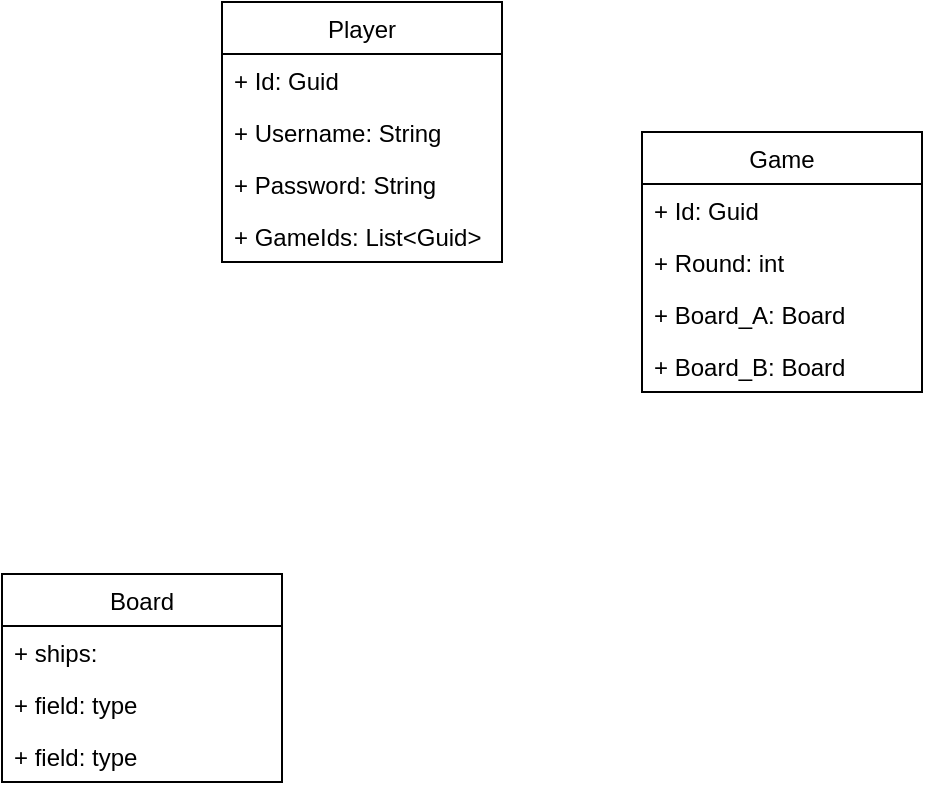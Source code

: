 <mxfile version="12.0.2" type="github" pages="1"><diagram id="htJ9zHI871Zh-TCeeeoi" name="Page-1"><mxGraphModel dx="1038" dy="544" grid="1" gridSize="10" guides="1" tooltips="1" connect="1" arrows="1" fold="1" page="1" pageScale="1" pageWidth="827" pageHeight="1169" math="0" shadow="0"><root><mxCell id="0"/><mxCell id="1" parent="0"/><mxCell id="3uUNJWfVhTqFgBkrrag2-2" value="Player" style="swimlane;fontStyle=0;childLayout=stackLayout;horizontal=1;startSize=26;fillColor=none;horizontalStack=0;resizeParent=1;resizeParentMax=0;resizeLast=0;collapsible=1;marginBottom=0;" vertex="1" parent="1"><mxGeometry x="260" y="54" width="140" height="130" as="geometry"><mxRectangle x="150" y="80" width="70" height="26" as="alternateBounds"/></mxGeometry></mxCell><mxCell id="3uUNJWfVhTqFgBkrrag2-3" value="+ Id: Guid" style="text;strokeColor=none;fillColor=none;align=left;verticalAlign=top;spacingLeft=4;spacingRight=4;overflow=hidden;rotatable=0;points=[[0,0.5],[1,0.5]];portConstraint=eastwest;" vertex="1" parent="3uUNJWfVhTqFgBkrrag2-2"><mxGeometry y="26" width="140" height="26" as="geometry"/></mxCell><mxCell id="3uUNJWfVhTqFgBkrrag2-24" value="+ Username: String" style="text;strokeColor=none;fillColor=none;align=left;verticalAlign=top;spacingLeft=4;spacingRight=4;overflow=hidden;rotatable=0;points=[[0,0.5],[1,0.5]];portConstraint=eastwest;" vertex="1" parent="3uUNJWfVhTqFgBkrrag2-2"><mxGeometry y="52" width="140" height="26" as="geometry"/></mxCell><mxCell id="3uUNJWfVhTqFgBkrrag2-4" value="+ Password: String" style="text;strokeColor=none;fillColor=none;align=left;verticalAlign=top;spacingLeft=4;spacingRight=4;overflow=hidden;rotatable=0;points=[[0,0.5],[1,0.5]];portConstraint=eastwest;" vertex="1" parent="3uUNJWfVhTqFgBkrrag2-2"><mxGeometry y="78" width="140" height="26" as="geometry"/></mxCell><mxCell id="3uUNJWfVhTqFgBkrrag2-23" value="+ GameIds: List&lt;Guid&gt;" style="text;strokeColor=none;fillColor=none;align=left;verticalAlign=top;spacingLeft=4;spacingRight=4;overflow=hidden;rotatable=0;points=[[0,0.5],[1,0.5]];portConstraint=eastwest;" vertex="1" parent="3uUNJWfVhTqFgBkrrag2-2"><mxGeometry y="104" width="140" height="26" as="geometry"/></mxCell><mxCell id="3uUNJWfVhTqFgBkrrag2-6" value="Game" style="swimlane;fontStyle=0;childLayout=stackLayout;horizontal=1;startSize=26;fillColor=none;horizontalStack=0;resizeParent=1;resizeParentMax=0;resizeLast=0;collapsible=1;marginBottom=0;" vertex="1" parent="1"><mxGeometry x="470" y="119" width="140" height="130" as="geometry"/></mxCell><mxCell id="3uUNJWfVhTqFgBkrrag2-25" value="+ Id: Guid" style="text;strokeColor=none;fillColor=none;align=left;verticalAlign=top;spacingLeft=4;spacingRight=4;overflow=hidden;rotatable=0;points=[[0,0.5],[1,0.5]];portConstraint=eastwest;" vertex="1" parent="3uUNJWfVhTqFgBkrrag2-6"><mxGeometry y="26" width="140" height="26" as="geometry"/></mxCell><mxCell id="3uUNJWfVhTqFgBkrrag2-7" value="+ Round: int" style="text;strokeColor=none;fillColor=none;align=left;verticalAlign=top;spacingLeft=4;spacingRight=4;overflow=hidden;rotatable=0;points=[[0,0.5],[1,0.5]];portConstraint=eastwest;" vertex="1" parent="3uUNJWfVhTqFgBkrrag2-6"><mxGeometry y="52" width="140" height="26" as="geometry"/></mxCell><mxCell id="3uUNJWfVhTqFgBkrrag2-8" value="+ Board_A: Board" style="text;strokeColor=none;fillColor=none;align=left;verticalAlign=top;spacingLeft=4;spacingRight=4;overflow=hidden;rotatable=0;points=[[0,0.5],[1,0.5]];portConstraint=eastwest;" vertex="1" parent="3uUNJWfVhTqFgBkrrag2-6"><mxGeometry y="78" width="140" height="26" as="geometry"/></mxCell><mxCell id="3uUNJWfVhTqFgBkrrag2-9" value="+ Board_B: Board " style="text;strokeColor=none;fillColor=none;align=left;verticalAlign=top;spacingLeft=4;spacingRight=4;overflow=hidden;rotatable=0;points=[[0,0.5],[1,0.5]];portConstraint=eastwest;" vertex="1" parent="3uUNJWfVhTqFgBkrrag2-6"><mxGeometry y="104" width="140" height="26" as="geometry"/></mxCell><mxCell id="3uUNJWfVhTqFgBkrrag2-10" value="Board" style="swimlane;fontStyle=0;childLayout=stackLayout;horizontal=1;startSize=26;fillColor=none;horizontalStack=0;resizeParent=1;resizeParentMax=0;resizeLast=0;collapsible=1;marginBottom=0;" vertex="1" parent="1"><mxGeometry x="150" y="340" width="140" height="104" as="geometry"/></mxCell><mxCell id="3uUNJWfVhTqFgBkrrag2-11" value="+ ships: " style="text;strokeColor=none;fillColor=none;align=left;verticalAlign=top;spacingLeft=4;spacingRight=4;overflow=hidden;rotatable=0;points=[[0,0.5],[1,0.5]];portConstraint=eastwest;" vertex="1" parent="3uUNJWfVhTqFgBkrrag2-10"><mxGeometry y="26" width="140" height="26" as="geometry"/></mxCell><mxCell id="3uUNJWfVhTqFgBkrrag2-12" value="+ field: type" style="text;strokeColor=none;fillColor=none;align=left;verticalAlign=top;spacingLeft=4;spacingRight=4;overflow=hidden;rotatable=0;points=[[0,0.5],[1,0.5]];portConstraint=eastwest;" vertex="1" parent="3uUNJWfVhTqFgBkrrag2-10"><mxGeometry y="52" width="140" height="26" as="geometry"/></mxCell><mxCell id="3uUNJWfVhTqFgBkrrag2-13" value="+ field: type" style="text;strokeColor=none;fillColor=none;align=left;verticalAlign=top;spacingLeft=4;spacingRight=4;overflow=hidden;rotatable=0;points=[[0,0.5],[1,0.5]];portConstraint=eastwest;" vertex="1" parent="3uUNJWfVhTqFgBkrrag2-10"><mxGeometry y="78" width="140" height="26" as="geometry"/></mxCell></root></mxGraphModel></diagram></mxfile>